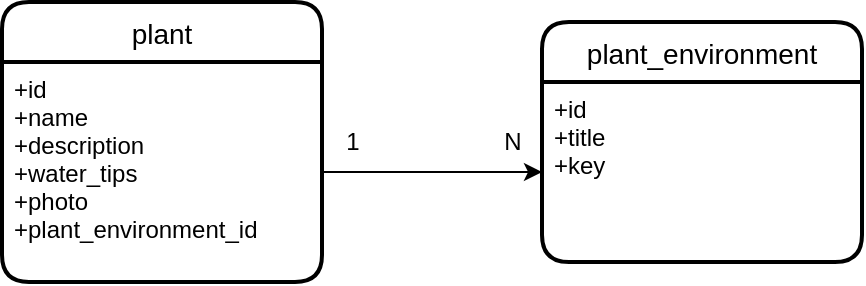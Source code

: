 <mxfile>
    <diagram id="qNCBG56Wal9lpIg-BMhp" name="Page-1">
        <mxGraphModel dx="713" dy="348" grid="1" gridSize="10" guides="1" tooltips="1" connect="1" arrows="1" fold="1" page="1" pageScale="1" pageWidth="850" pageHeight="1100" math="0" shadow="0">
            <root>
                <mxCell id="0"/>
                <mxCell id="1" parent="0"/>
                <mxCell id="39" value="plant" style="swimlane;childLayout=stackLayout;horizontal=1;startSize=30;horizontalStack=0;rounded=1;fontSize=14;fontStyle=0;strokeWidth=2;resizeParent=0;resizeLast=1;shadow=0;dashed=0;align=center;fillStyle=dashed;" parent="1" vertex="1">
                    <mxGeometry x="150" y="140" width="160" height="140" as="geometry"/>
                </mxCell>
                <mxCell id="40" value="+id&#10;+name&#10;+description&#10;+water_tips&#10;+photo&#10;+plant_environment_id" style="align=left;strokeColor=none;fillColor=none;spacingLeft=4;fontSize=12;verticalAlign=top;resizable=0;rotatable=0;part=1;fillStyle=dashed;" parent="39" vertex="1">
                    <mxGeometry y="30" width="160" height="110" as="geometry"/>
                </mxCell>
                <mxCell id="41" value="plant_environment" style="swimlane;childLayout=stackLayout;horizontal=1;startSize=30;horizontalStack=0;rounded=1;fontSize=14;fontStyle=0;strokeWidth=2;resizeParent=0;resizeLast=1;shadow=0;dashed=0;align=center;fillStyle=dashed;" parent="1" vertex="1">
                    <mxGeometry x="420" y="150" width="160" height="120" as="geometry"/>
                </mxCell>
                <mxCell id="42" value="+id&#10;+title&#10;+key" style="align=left;strokeColor=none;fillColor=none;spacingLeft=4;fontSize=12;verticalAlign=top;resizable=0;rotatable=0;part=1;fillStyle=dashed;" parent="41" vertex="1">
                    <mxGeometry y="30" width="160" height="90" as="geometry"/>
                </mxCell>
                <mxCell id="44" style="edgeStyle=none;html=1;" parent="1" source="40" target="42" edge="1">
                    <mxGeometry relative="1" as="geometry"/>
                </mxCell>
                <mxCell id="45" value="1" style="text;html=1;align=center;verticalAlign=middle;resizable=0;points=[];autosize=1;strokeColor=none;fillColor=none;" vertex="1" parent="1">
                    <mxGeometry x="310" y="195" width="30" height="30" as="geometry"/>
                </mxCell>
                <mxCell id="46" value="N" style="text;html=1;align=center;verticalAlign=middle;resizable=0;points=[];autosize=1;strokeColor=none;fillColor=none;" vertex="1" parent="1">
                    <mxGeometry x="390" y="195" width="30" height="30" as="geometry"/>
                </mxCell>
            </root>
        </mxGraphModel>
    </diagram>
</mxfile>
